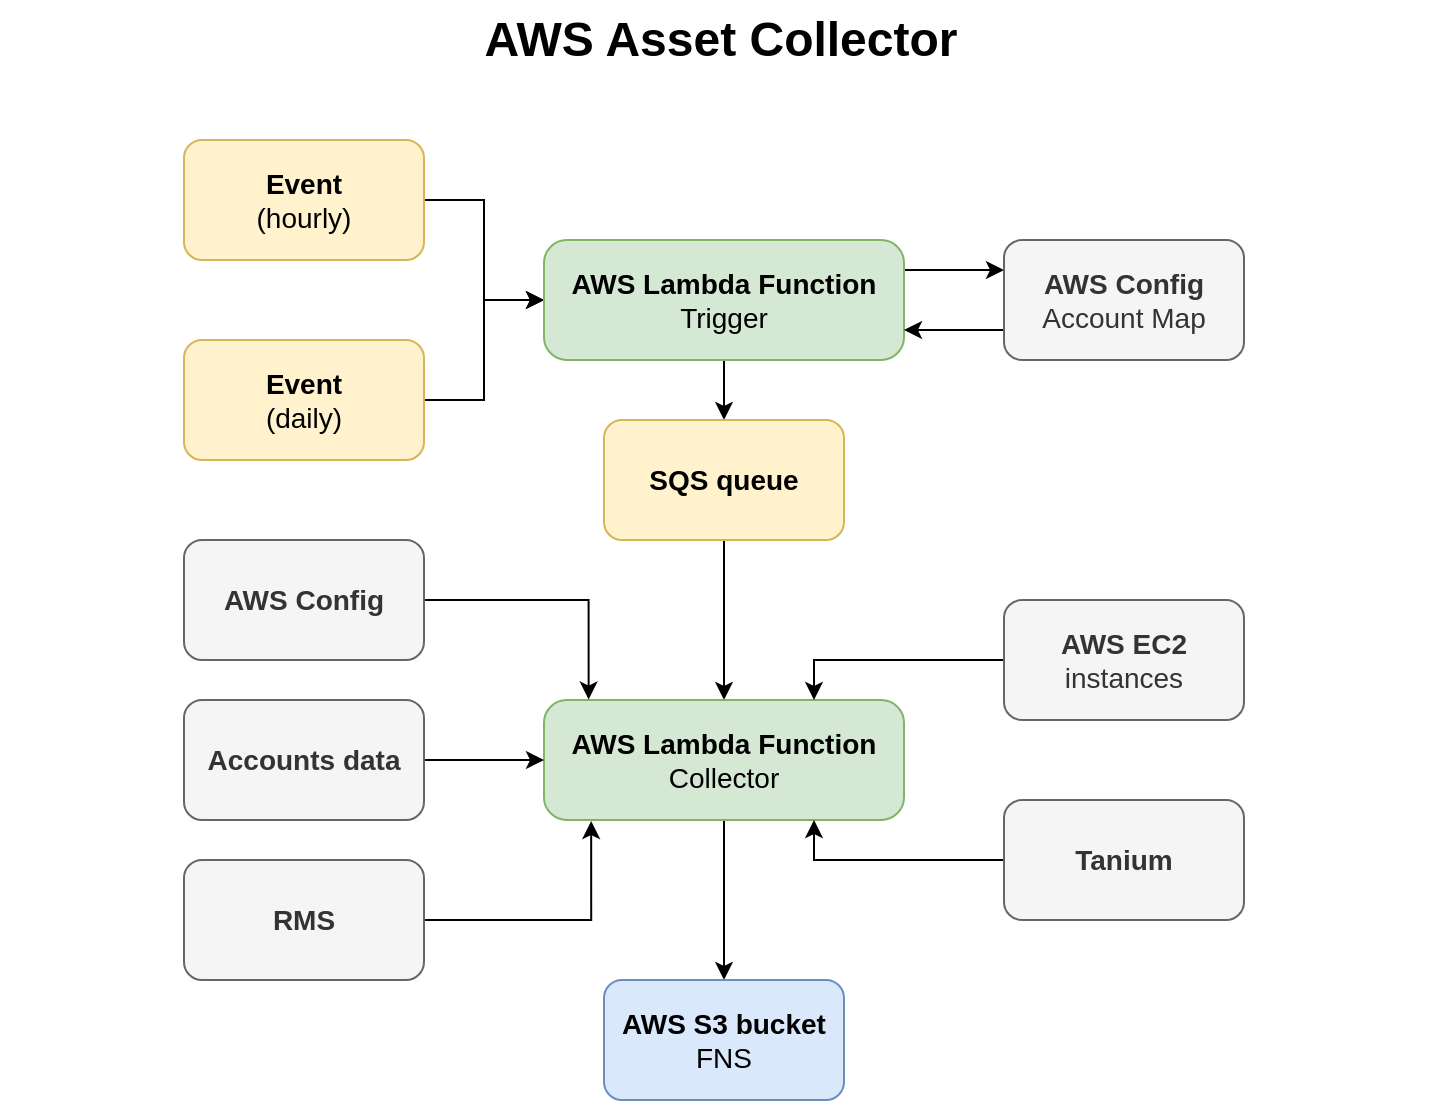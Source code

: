 <mxfile version="21.3.8" type="github">
  <diagram name="Page-1" id="74b105a0-9070-1c63-61bc-23e55f88626e">
    <mxGraphModel dx="1500" dy="941" grid="1" gridSize="10" guides="1" tooltips="1" connect="1" arrows="1" fold="1" page="1" pageScale="1.5" pageWidth="583" pageHeight="413" background="none" math="0" shadow="0">
      <root>
        <mxCell id="0" style=";html=1;" />
        <mxCell id="1" style=";html=1;" parent="0" />
        <mxCell id="10b056a9c633e61c-30" value="AWS Asset Collector" style="text;strokeColor=none;fillColor=none;html=1;fontSize=24;fontStyle=1;verticalAlign=middle;align=center;resizeWidth=1;" parent="1" vertex="1">
          <mxGeometry x="80" y="40" width="720" height="40" as="geometry" />
        </mxCell>
        <mxCell id="Iz5Nk1WlDmDywEaJcW3o-11" style="edgeStyle=orthogonalEdgeStyle;rounded=0;orthogonalLoop=1;jettySize=auto;html=1;entryX=0;entryY=0.5;entryDx=0;entryDy=0;" edge="1" parent="1" source="Iz5Nk1WlDmDywEaJcW3o-2" target="Iz5Nk1WlDmDywEaJcW3o-4">
          <mxGeometry relative="1" as="geometry" />
        </mxCell>
        <mxCell id="Iz5Nk1WlDmDywEaJcW3o-2" value="&lt;font style=&quot;font-size: 14px;&quot;&gt;&lt;b&gt;Event&lt;/b&gt;&lt;br&gt;(hourly)&lt;/font&gt;" style="rounded=1;whiteSpace=wrap;html=1;fillColor=#fff2cc;strokeColor=#d6b656;" vertex="1" parent="1">
          <mxGeometry x="172" y="110" width="120" height="60" as="geometry" />
        </mxCell>
        <mxCell id="Iz5Nk1WlDmDywEaJcW3o-12" style="edgeStyle=orthogonalEdgeStyle;rounded=0;orthogonalLoop=1;jettySize=auto;html=1;entryX=0;entryY=0.5;entryDx=0;entryDy=0;" edge="1" parent="1" source="Iz5Nk1WlDmDywEaJcW3o-3" target="Iz5Nk1WlDmDywEaJcW3o-4">
          <mxGeometry relative="1" as="geometry" />
        </mxCell>
        <mxCell id="Iz5Nk1WlDmDywEaJcW3o-3" value="&lt;font style=&quot;font-size: 14px;&quot;&gt;&lt;b&gt;Event&lt;/b&gt;&lt;br&gt;(daily)&lt;/font&gt;" style="rounded=1;whiteSpace=wrap;html=1;fillColor=#fff2cc;strokeColor=#d6b656;" vertex="1" parent="1">
          <mxGeometry x="172" y="210" width="120" height="60" as="geometry" />
        </mxCell>
        <mxCell id="Iz5Nk1WlDmDywEaJcW3o-21" style="edgeStyle=orthogonalEdgeStyle;rounded=0;orthogonalLoop=1;jettySize=auto;html=1;exitX=1;exitY=0.25;exitDx=0;exitDy=0;entryX=0;entryY=0.25;entryDx=0;entryDy=0;" edge="1" parent="1" source="Iz5Nk1WlDmDywEaJcW3o-4" target="Iz5Nk1WlDmDywEaJcW3o-18">
          <mxGeometry relative="1" as="geometry" />
        </mxCell>
        <mxCell id="Iz5Nk1WlDmDywEaJcW3o-23" style="edgeStyle=orthogonalEdgeStyle;rounded=0;orthogonalLoop=1;jettySize=auto;html=1;exitX=0.5;exitY=1;exitDx=0;exitDy=0;entryX=0.5;entryY=0;entryDx=0;entryDy=0;" edge="1" parent="1" source="Iz5Nk1WlDmDywEaJcW3o-4" target="Iz5Nk1WlDmDywEaJcW3o-22">
          <mxGeometry relative="1" as="geometry" />
        </mxCell>
        <mxCell id="Iz5Nk1WlDmDywEaJcW3o-4" value="&lt;font style=&quot;font-size: 14px;&quot;&gt;&lt;b&gt;AWS Lambda Function&lt;/b&gt;&lt;br&gt;Trigger&lt;br&gt;&lt;/font&gt;" style="rounded=1;whiteSpace=wrap;html=1;arcSize=19;resizeWidth=1;fillColor=#d5e8d4;strokeColor=#82b366;" vertex="1" parent="1">
          <mxGeometry x="352" y="160" width="180" height="60" as="geometry" />
        </mxCell>
        <mxCell id="Iz5Nk1WlDmDywEaJcW3o-20" style="edgeStyle=orthogonalEdgeStyle;rounded=0;orthogonalLoop=1;jettySize=auto;html=1;exitX=0;exitY=0.75;exitDx=0;exitDy=0;entryX=1;entryY=0.75;entryDx=0;entryDy=0;" edge="1" parent="1" source="Iz5Nk1WlDmDywEaJcW3o-18" target="Iz5Nk1WlDmDywEaJcW3o-4">
          <mxGeometry relative="1" as="geometry" />
        </mxCell>
        <mxCell id="Iz5Nk1WlDmDywEaJcW3o-18" value="&lt;font style=&quot;font-size: 14px;&quot;&gt;&lt;b&gt;AWS Config&lt;/b&gt;&lt;br&gt;Account Map&lt;/font&gt;" style="rounded=1;whiteSpace=wrap;html=1;fillColor=#f5f5f5;fontColor=#333333;strokeColor=#666666;" vertex="1" parent="1">
          <mxGeometry x="582" y="160" width="120" height="60" as="geometry" />
        </mxCell>
        <mxCell id="Iz5Nk1WlDmDywEaJcW3o-26" style="edgeStyle=orthogonalEdgeStyle;rounded=0;orthogonalLoop=1;jettySize=auto;html=1;exitX=0.5;exitY=1;exitDx=0;exitDy=0;entryX=0.5;entryY=0;entryDx=0;entryDy=0;" edge="1" parent="1" source="Iz5Nk1WlDmDywEaJcW3o-22" target="Iz5Nk1WlDmDywEaJcW3o-25">
          <mxGeometry relative="1" as="geometry" />
        </mxCell>
        <mxCell id="Iz5Nk1WlDmDywEaJcW3o-22" value="&lt;b&gt;&lt;font style=&quot;font-size: 14px;&quot;&gt;SQS queue&lt;/font&gt;&lt;/b&gt;" style="rounded=1;whiteSpace=wrap;html=1;fillColor=#fff2cc;strokeColor=#d6b656;" vertex="1" parent="1">
          <mxGeometry x="382" y="250" width="120" height="60" as="geometry" />
        </mxCell>
        <mxCell id="Iz5Nk1WlDmDywEaJcW3o-28" style="edgeStyle=orthogonalEdgeStyle;rounded=0;orthogonalLoop=1;jettySize=auto;html=1;exitX=0.5;exitY=1;exitDx=0;exitDy=0;entryX=0.5;entryY=0;entryDx=0;entryDy=0;" edge="1" parent="1" source="Iz5Nk1WlDmDywEaJcW3o-25" target="Iz5Nk1WlDmDywEaJcW3o-27">
          <mxGeometry relative="1" as="geometry" />
        </mxCell>
        <mxCell id="Iz5Nk1WlDmDywEaJcW3o-25" value="&lt;font style=&quot;font-size: 14px;&quot;&gt;&lt;b&gt;AWS Lambda Function&lt;/b&gt;&lt;br&gt;Collector&lt;br&gt;&lt;/font&gt;" style="rounded=1;whiteSpace=wrap;html=1;arcSize=19;resizeWidth=1;fillColor=#d5e8d4;strokeColor=#82b366;" vertex="1" parent="1">
          <mxGeometry x="352" y="390" width="180" height="60" as="geometry" />
        </mxCell>
        <mxCell id="Iz5Nk1WlDmDywEaJcW3o-27" value="&lt;font style=&quot;font-size: 14px;&quot;&gt;&lt;b&gt;AWS S3 bucket&lt;/b&gt;&lt;br&gt;FNS&lt;/font&gt;" style="rounded=1;whiteSpace=wrap;html=1;fillColor=#dae8fc;strokeColor=#6c8ebf;" vertex="1" parent="1">
          <mxGeometry x="382" y="530" width="120" height="60" as="geometry" />
        </mxCell>
        <mxCell id="Iz5Nk1WlDmDywEaJcW3o-30" style="edgeStyle=orthogonalEdgeStyle;rounded=0;orthogonalLoop=1;jettySize=auto;html=1;entryX=0.124;entryY=-0.004;entryDx=0;entryDy=0;entryPerimeter=0;" edge="1" parent="1" source="Iz5Nk1WlDmDywEaJcW3o-29" target="Iz5Nk1WlDmDywEaJcW3o-25">
          <mxGeometry relative="1" as="geometry" />
        </mxCell>
        <mxCell id="Iz5Nk1WlDmDywEaJcW3o-29" value="&lt;b&gt;&lt;font style=&quot;font-size: 14px;&quot;&gt;AWS Config&lt;/font&gt;&lt;/b&gt;" style="rounded=1;whiteSpace=wrap;html=1;fillColor=#f5f5f5;fontColor=#333333;strokeColor=#666666;" vertex="1" parent="1">
          <mxGeometry x="172" y="310" width="120" height="60" as="geometry" />
        </mxCell>
        <mxCell id="Iz5Nk1WlDmDywEaJcW3o-32" style="edgeStyle=orthogonalEdgeStyle;rounded=0;orthogonalLoop=1;jettySize=auto;html=1;exitX=1;exitY=0.5;exitDx=0;exitDy=0;entryX=0;entryY=0.5;entryDx=0;entryDy=0;" edge="1" parent="1" source="Iz5Nk1WlDmDywEaJcW3o-31" target="Iz5Nk1WlDmDywEaJcW3o-25">
          <mxGeometry relative="1" as="geometry" />
        </mxCell>
        <mxCell id="Iz5Nk1WlDmDywEaJcW3o-31" value="&lt;b&gt;&lt;font style=&quot;font-size: 14px;&quot;&gt;Accounts data&lt;/font&gt;&lt;/b&gt;" style="rounded=1;whiteSpace=wrap;html=1;fillColor=#f5f5f5;fontColor=#333333;strokeColor=#666666;" vertex="1" parent="1">
          <mxGeometry x="172" y="390" width="120" height="60" as="geometry" />
        </mxCell>
        <mxCell id="Iz5Nk1WlDmDywEaJcW3o-35" style="edgeStyle=orthogonalEdgeStyle;rounded=0;orthogonalLoop=1;jettySize=auto;html=1;entryX=0.131;entryY=1.009;entryDx=0;entryDy=0;entryPerimeter=0;" edge="1" parent="1" source="Iz5Nk1WlDmDywEaJcW3o-33" target="Iz5Nk1WlDmDywEaJcW3o-25">
          <mxGeometry relative="1" as="geometry" />
        </mxCell>
        <mxCell id="Iz5Nk1WlDmDywEaJcW3o-33" value="&lt;b&gt;&lt;font style=&quot;font-size: 14px;&quot;&gt;RMS&lt;/font&gt;&lt;/b&gt;" style="rounded=1;whiteSpace=wrap;html=1;fillColor=#f5f5f5;fontColor=#333333;strokeColor=#666666;" vertex="1" parent="1">
          <mxGeometry x="172" y="470" width="120" height="60" as="geometry" />
        </mxCell>
        <mxCell id="Iz5Nk1WlDmDywEaJcW3o-37" style="edgeStyle=orthogonalEdgeStyle;rounded=0;orthogonalLoop=1;jettySize=auto;html=1;exitX=0;exitY=0.5;exitDx=0;exitDy=0;entryX=0.75;entryY=0;entryDx=0;entryDy=0;" edge="1" parent="1" source="Iz5Nk1WlDmDywEaJcW3o-36" target="Iz5Nk1WlDmDywEaJcW3o-25">
          <mxGeometry relative="1" as="geometry" />
        </mxCell>
        <mxCell id="Iz5Nk1WlDmDywEaJcW3o-36" value="&lt;font style=&quot;font-size: 14px;&quot;&gt;&lt;b&gt;AWS EC2&lt;/b&gt;&lt;br&gt;instances&lt;/font&gt;" style="rounded=1;whiteSpace=wrap;html=1;fillColor=#f5f5f5;fontColor=#333333;strokeColor=#666666;" vertex="1" parent="1">
          <mxGeometry x="582" y="340" width="120" height="60" as="geometry" />
        </mxCell>
        <mxCell id="Iz5Nk1WlDmDywEaJcW3o-39" style="edgeStyle=orthogonalEdgeStyle;rounded=0;orthogonalLoop=1;jettySize=auto;html=1;entryX=0.75;entryY=1;entryDx=0;entryDy=0;" edge="1" parent="1" source="Iz5Nk1WlDmDywEaJcW3o-38" target="Iz5Nk1WlDmDywEaJcW3o-25">
          <mxGeometry relative="1" as="geometry" />
        </mxCell>
        <mxCell id="Iz5Nk1WlDmDywEaJcW3o-38" value="&lt;b&gt;&lt;font style=&quot;font-size: 14px;&quot;&gt;Tanium&lt;/font&gt;&lt;/b&gt;" style="rounded=1;whiteSpace=wrap;html=1;fillColor=#f5f5f5;fontColor=#333333;strokeColor=#666666;" vertex="1" parent="1">
          <mxGeometry x="582" y="440" width="120" height="60" as="geometry" />
        </mxCell>
      </root>
    </mxGraphModel>
  </diagram>
</mxfile>
